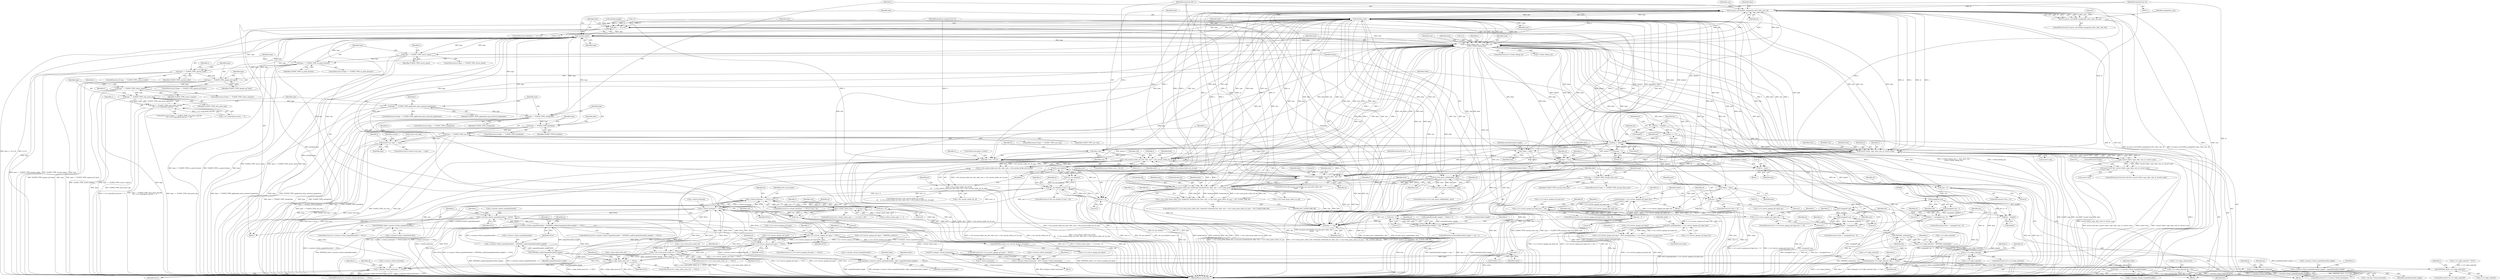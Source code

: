 digraph "1_openssl_fb0bc2b273bcc2d5401dd883fe869af4fc74bb21@pointer" {
"1000118" [label="(MethodParameterIn,int *al)"];
"1000781" [label="(Call,ssl_parse_serverhello_renegotiate_ext(s, data, size, al))"];
"1000217" [label="(Call,n2s(data,size))"];
"1000206" [label="(Call,data <= (d+n-4))"];
"1000214" [label="(Call,n2s(data,type))"];
"1000233" [label="(Call,s->tlsext_debug_cb(s, 1, type, data, size,\n\t\t\t\t\t\ts->tlsext_debug_arg))"];
"1000221" [label="(Call,data+size > (d+n))"];
"1000222" [label="(Call,data+size)"];
"1000243" [label="(Call,type == TLSEXT_TYPE_server_name)"];
"1000269" [label="(Call,type == TLSEXT_TYPE_ec_point_formats)"];
"1000362" [label="(Call,type == TLSEXT_TYPE_session_ticket)"];
"1000408" [label="(Call,type == TLSEXT_TYPE_opaque_prf_input)"];
"1000512" [label="(Call,type == TLSEXT_TYPE_status_request)"];
"1000542" [label="(Call,type == TLSEXT_TYPE_next_proto_neg)"];
"1000541" [label="(Call,type == TLSEXT_TYPE_next_proto_neg &&\n\t\t\t s->s3->tmp.finish_md_len == 0)"];
"1000645" [label="(Call,type == TLSEXT_TYPE_application_layer_protocol_negotiation)"];
"1000775" [label="(Call,type == TLSEXT_TYPE_renegotiate)"];
"1000793" [label="(Call,type == TLSEXT_TYPE_heartbeat)"];
"1000830" [label="(Call,type == TLSEXT_TYPE_use_srtp)"];
"1000877" [label="(Call,record->ext_type == type)"];
"1000889" [label="(Call,record->fn2(s, type, data, size, al, record->arg))"];
"1000372" [label="(Call,s->tls_session_ticket_ext_cb(s, data, size, s->tls_session_ticket_ext_cb_arg))"];
"1000371" [label="(Call,!s->tls_session_ticket_ext_cb(s, data, size, s->tls_session_ticket_ext_cb_arg))"];
"1000367" [label="(Call,s->tls_session_ticket_ext_cb &&\n\t\t\t    !s->tls_session_ticket_ext_cb(s, data, size, s->tls_session_ticket_ext_cb_arg))"];
"1000389" [label="(Call,tls_use_ticket(s))"];
"1000388" [label="(Call,!tls_use_ticket(s))"];
"1000387" [label="(Call,!tls_use_ticket(s) || (size > 0))"];
"1000248" [label="(Call,s->tlsext_hostname == NULL || size > 0)"];
"1000517" [label="(Call,(s->tlsext_status_type == -1) || (size > 0))"];
"1000586" [label="(Call,s->ctx->next_proto_select_cb(s, &selected, &selected_len, data, size, s->ctx->next_proto_select_cb_arg))"];
"1000585" [label="(Call,s->ctx->next_proto_select_cb(s, &selected, &selected_len, data, size, s->ctx->next_proto_select_cb_arg) != SSL_TLSEXT_ERR_OK)"];
"1000835" [label="(Call,ssl_parse_serverhello_use_srtp_ext(s, data, size,\n\t\t\t\t\t\t\t      al))"];
"1000926" [label="(Call,data += size)"];
"1000391" [label="(Call,size > 0)"];
"1000888" [label="(Call,!record->fn2(s, type, data, size, al, record->arg))"];
"1000884" [label="(Call,record->fn2 && !record->fn2(s, type, data, size, al, record->arg))"];
"1000930" [label="(Call,data != d+n)"];
"1000998" [label="(Call,*p = data)"];
"1000903" [label="(Call,type == TLSEXT_TYPE_encrypt_then_mac)"];
"1000254" [label="(Call,size > 0)"];
"1000274" [label="(Call,*sdata = data)"];
"1000281" [label="(Call,sdata++)"];
"1000342" [label="(Call,memcpy(s->session->tlsext_ecpointformatlist, sdata, ecpointformatlist_length))"];
"1000304" [label="(Call,s->session->tlsext_ecpointformatlist != NULL)"];
"1000311" [label="(Call,OPENSSL_free(s->session->tlsext_ecpointformatlist))"];
"1000318" [label="(Call,(s->session->tlsext_ecpointformatlist = OPENSSL_malloc(ecpointformatlist_length)) == NULL)"];
"1000249" [label="(Call,s->tlsext_hostname == NULL)"];
"1000452" [label="(Call,s->s3->server_opaque_prf_input != NULL)"];
"1000459" [label="(Call,OPENSSL_free(s->s3->server_opaque_prf_input))"];
"1000496" [label="(Call,s->s3->server_opaque_prf_input == NULL)"];
"1000558" [label="(Call,s->ctx->next_proto_select_cb == NULL)"];
"1000651" [label="(Call,s->alpn_client_proto_list == NULL)"];
"1000958" [label="(Call,s->session->tlsext_hostname == NULL)"];
"1000972" [label="(Call,BUF_strdup(s->tlsext_hostname))"];
"1000966" [label="(Call,s->session->tlsext_hostname = BUF_strdup(s->tlsext_hostname))"];
"1000977" [label="(Call,!s->session->tlsext_hostname)"];
"1000353" [label="(Call,sdata = s->session->tlsext_ecpointformatlist)"];
"1000286" [label="(Call,size - 1)"];
"1000284" [label="(Call,ecpointformatlist_length != size - 1)"];
"1000325" [label="(Call,OPENSSL_malloc(ecpointformatlist_length))"];
"1000319" [label="(Call,s->session->tlsext_ecpointformatlist = OPENSSL_malloc(ecpointformatlist_length))"];
"1000335" [label="(Call,s->session->tlsext_ecpointformatlist_length = ecpointformatlist_length)"];
"1000413" [label="(Call,*sdata = data)"];
"1000427" [label="(Call,n2s(sdata, s->s3->server_opaque_prf_input_len))"];
"1000435" [label="(Call,s->s3->server_opaque_prf_input_len != size - 2)"];
"1000466" [label="(Call,s->s3->server_opaque_prf_input_len == 0)"];
"1000488" [label="(Call,BUF_memdup(sdata, s->s3->server_opaque_prf_input_len))"];
"1000482" [label="(Call,s->s3->server_opaque_prf_input = BUF_memdup(sdata, s->s3->server_opaque_prf_input_len))"];
"1000417" [label="(Call,size < 2)"];
"1000441" [label="(Call,size - 2)"];
"1000524" [label="(Call,size > 0)"];
"1000574" [label="(Call,ssl_next_proto_validate(data, size))"];
"1000573" [label="(Call,!ssl_next_proto_validate(data, size))"];
"1000664" [label="(Call,size < 4)"];
"1000691" [label="(Call,(unsigned) size)"];
"1000690" [label="(Call,(unsigned) size - 2)"];
"1000688" [label="(Call,len != (unsigned) size - 2)"];
"1000711" [label="(Call,(unsigned) size)"];
"1000710" [label="(Call,(unsigned) size - 3)"];
"1000708" [label="(Call,len != (unsigned) size - 3)"];
"1000740" [label="(Call,OPENSSL_malloc(len))"];
"1000734" [label="(Call,s->s3->alpn_selected = OPENSSL_malloc(len))"];
"1000743" [label="(Call,!s->s3->alpn_selected)"];
"1000756" [label="(Call,memcpy(s->s3->alpn_selected, data + 3, len))"];
"1000728" [label="(Call,OPENSSL_free(s->s3->alpn_selected))"];
"1000766" [label="(Call,s->s3->alpn_selected_len = len)"];
"1000674" [label="(Call,len = data[0])"];
"1000679" [label="(Call,len <<= 8)"];
"1000682" [label="(Call,len |= data[1])"];
"1000702" [label="(Call,len = data[2])"];
"1000762" [label="(Call,data + 3)"];
"1000780" [label="(Call,!ssl_parse_serverhello_renegotiate_ext(s, data, size, al))"];
"1000458" [label="(Identifier,NULL)"];
"1000362" [label="(Call,type == TLSEXT_TYPE_session_ticket)"];
"1000689" [label="(Identifier,len)"];
"1000386" [label="(ControlStructure,if (!tls_use_ticket(s) || (size > 0)))"];
"1000434" [label="(ControlStructure,if (s->s3->server_opaque_prf_input_len != size - 2))"];
"1000403" [label="(Identifier,s)"];
"1000900" [label="(ControlStructure,break;)"];
"1000376" [label="(Call,s->tls_session_ticket_ext_cb_arg)"];
"1000213" [label="(Block,)"];
"1000725" [label="(Identifier,s)"];
"1000929" [label="(ControlStructure,if (data != d+n))"];
"1000451" [label="(ControlStructure,if (s->s3->server_opaque_prf_input != NULL))"];
"1000722" [label="(ControlStructure,if (s->s3->alpn_selected))"];
"1000278" [label="(Call,ecpointformatlist_length = *(sdata++))"];
"1000835" [label="(Call,ssl_parse_serverhello_use_srtp_ext(s, data, size,\n\t\t\t\t\t\t\t      al))"];
"1000885" [label="(Call,record->fn2)"];
"1000830" [label="(Call,type == TLSEXT_TYPE_use_srtp)"];
"1000688" [label="(Call,len != (unsigned) size - 2)"];
"1000236" [label="(Identifier,type)"];
"1000964" [label="(Identifier,NULL)"];
"1000913" [label="(Identifier,s)"];
"1000831" [label="(Identifier,type)"];
"1000408" [label="(Call,type == TLSEXT_TYPE_opaque_prf_input)"];
"1000255" [label="(Identifier,size)"];
"1000247" [label="(ControlStructure,if (s->tlsext_hostname == NULL || size > 0))"];
"1000902" [label="(ControlStructure,if (type == TLSEXT_TYPE_encrypt_then_mac))"];
"1000779" [label="(ControlStructure,if(!ssl_parse_serverhello_renegotiate_ext(s, data, size, al)))"];
"1000729" [label="(Call,s->s3->alpn_selected)"];
"1000244" [label="(Identifier,type)"];
"1000409" [label="(Identifier,type)"];
"1000709" [label="(Identifier,len)"];
"1000777" [label="(Identifier,TLSEXT_TYPE_renegotiate)"];
"1000274" [label="(Call,*sdata = data)"];
"1000664" [label="(Call,size < 4)"];
"1000407" [label="(ControlStructure,if (type == TLSEXT_TYPE_opaque_prf_input))"];
"1000572" [label="(ControlStructure,if (!ssl_next_proto_validate(data, size)))"];
"1000762" [label="(Call,data + 3)"];
"1000225" [label="(Call,d+n)"];
"1000895" [label="(Call,record->arg)"];
"1000428" [label="(Identifier,sdata)"];
"1000540" [label="(ControlStructure,if (type == TLSEXT_TYPE_next_proto_neg &&\n\t\t\t s->s3->tmp.finish_md_len == 0))"];
"1000881" [label="(Identifier,type)"];
"1000187" [label="(Call,n2s(data,length))"];
"1000899" [label="(Literal,0)"];
"1000679" [label="(Call,len <<= 8)"];
"1000229" [label="(ControlStructure,if (s->tlsext_debug_cb))"];
"1000473" [label="(Call,s->s3->server_opaque_prf_input = OPENSSL_malloc(1))"];
"1000496" [label="(Call,s->s3->server_opaque_prf_input == NULL)"];
"1000877" [label="(Call,record->ext_type == type)"];
"1000224" [label="(Identifier,size)"];
"1000763" [label="(Identifier,data)"];
"1000666" [label="(Literal,4)"];
"1000364" [label="(Identifier,TLSEXT_TYPE_session_ticket)"];
"1000427" [label="(Call,n2s(sdata, s->s3->server_opaque_prf_input_len))"];
"1000904" [label="(Identifier,type)"];
"1000392" [label="(Identifier,size)"];
"1000256" [label="(Literal,0)"];
"1000516" [label="(ControlStructure,if ((s->tlsext_status_type == -1) || (size > 0)))"];
"1000320" [label="(Call,s->session->tlsext_ecpointformatlist)"];
"1000254" [label="(Call,size > 0)"];
"1000894" [label="(Identifier,al)"];
"1000938" [label="(Identifier,al)"];
"1000575" [label="(Identifier,data)"];
"1000743" [label="(Call,!s->s3->alpn_selected)"];
"1000767" [label="(Call,s->s3->alpn_selected_len)"];
"1000544" [label="(Identifier,TLSEXT_TYPE_next_proto_neg)"];
"1000746" [label="(Identifier,s)"];
"1000312" [label="(Call,s->session->tlsext_ecpointformatlist)"];
"1000248" [label="(Call,s->tlsext_hostname == NULL || size > 0)"];
"1000260" [label="(Identifier,al)"];
"1000647" [label="(Identifier,TLSEXT_TYPE_application_layer_protocol_negotiation)"];
"1000418" [label="(Identifier,size)"];
"1000559" [label="(Call,s->ctx->next_proto_select_cb)"];
"1000543" [label="(Identifier,type)"];
"1000541" [label="(Call,type == TLSEXT_TYPE_next_proto_neg &&\n\t\t\t s->s3->tmp.finish_md_len == 0)"];
"1000675" [label="(Identifier,len)"];
"1000269" [label="(Call,type == TLSEXT_TYPE_ec_point_formats)"];
"1000980" [label="(Identifier,s)"];
"1000930" [label="(Call,data != d+n)"];
"1000443" [label="(Literal,2)"];
"1000545" [label="(Call,s->s3->tmp.finish_md_len == 0)"];
"1000275" [label="(Identifier,sdata)"];
"1000363" [label="(Identifier,type)"];
"1000837" [label="(Identifier,data)"];
"1000459" [label="(Call,OPENSSL_free(s->s3->server_opaque_prf_input))"];
"1000957" [label="(ControlStructure,if (s->session->tlsext_hostname == NULL))"];
"1000693" [label="(Identifier,size)"];
"1000557" [label="(ControlStructure,if (s->ctx->next_proto_select_cb == NULL))"];
"1000735" [label="(Call,s->s3->alpn_selected)"];
"1000680" [label="(Identifier,len)"];
"1000765" [label="(Identifier,len)"];
"1000836" [label="(Identifier,s)"];
"1000889" [label="(Call,record->fn2(s, type, data, size, al, record->arg))"];
"1000702" [label="(Call,len = data[2])"];
"1000772" [label="(Identifier,len)"];
"1000338" [label="(Identifier,s)"];
"1000238" [label="(Identifier,size)"];
"1000884" [label="(Call,record->fn2 && !record->fn2(s, type, data, size, al, record->arg))"];
"1000740" [label="(Call,OPENSSL_malloc(len))"];
"1000795" [label="(Identifier,TLSEXT_TYPE_heartbeat)"];
"1000391" [label="(Call,size > 0)"];
"1000832" [label="(Identifier,TLSEXT_TYPE_use_srtp)"];
"1000650" [label="(ControlStructure,if (s->alpn_client_proto_list == NULL))"];
"1000674" [label="(Call,len = data[0])"];
"1000737" [label="(Identifier,s)"];
"1000757" [label="(Call,s->s3->alpn_selected)"];
"1000268" [label="(ControlStructure,if (type == TLSEXT_TYPE_ec_point_formats))"];
"1000593" [label="(Identifier,size)"];
"1000524" [label="(Call,size > 0)"];
"1000495" [label="(ControlStructure,if (s->s3->server_opaque_prf_input == NULL))"];
"1000436" [label="(Call,s->s3->server_opaque_prf_input_len)"];
"1000336" [label="(Call,s->session->tlsext_ecpointformatlist_length)"];
"1000371" [label="(Call,!s->tls_session_ticket_ext_cb(s, data, size, s->tls_session_ticket_ext_cb_arg))"];
"1000542" [label="(Call,type == TLSEXT_TYPE_next_proto_neg)"];
"1000311" [label="(Call,OPENSSL_free(s->session->tlsext_ecpointformatlist))"];
"1000512" [label="(Call,type == TLSEXT_TYPE_status_request)"];
"1000331" [label="(Identifier,al)"];
"1000792" [label="(ControlStructure,if (type == TLSEXT_TYPE_heartbeat))"];
"1000237" [label="(Identifier,data)"];
"1000367" [label="(Call,s->tls_session_ticket_ext_cb &&\n\t\t\t    !s->tls_session_ticket_ext_cb(s, data, size, s->tls_session_ticket_ext_cb_arg))"];
"1000393" [label="(Literal,0)"];
"1000279" [label="(Identifier,ecpointformatlist_length)"];
"1000389" [label="(Call,tls_use_ticket(s))"];
"1000465" [label="(ControlStructure,if (s->s3->server_opaque_prf_input_len == 0))"];
"1000969" [label="(Identifier,s)"];
"1000423" [label="(Identifier,al)"];
"1000759" [label="(Identifier,s)"];
"1000513" [label="(Identifier,type)"];
"1000714" [label="(Literal,3)"];
"1000683" [label="(Identifier,len)"];
"1000774" [label="(ControlStructure,if (type == TLSEXT_TYPE_renegotiate))"];
"1000594" [label="(Call,s->ctx->next_proto_select_cb_arg)"];
"1000453" [label="(Call,s->s3->server_opaque_prf_input)"];
"1000655" [label="(Identifier,NULL)"];
"1000764" [label="(Literal,3)"];
"1000397" [label="(Identifier,al)"];
"1000965" [label="(Block,)"];
"1000744" [label="(Call,s->s3->alpn_selected)"];
"1000285" [label="(Identifier,ecpointformatlist_length)"];
"1000682" [label="(Call,len |= data[1])"];
"1000878" [label="(Call,record->ext_type)"];
"1000520" [label="(Identifier,s)"];
"1000253" [label="(Identifier,NULL)"];
"1000972" [label="(Call,BUF_strdup(s->tlsext_hostname))"];
"1000568" [label="(Identifier,al)"];
"1000355" [label="(Call,s->session->tlsext_ecpointformatlist)"];
"1000304" [label="(Call,s->session->tlsext_ecpointformatlist != NULL)"];
"1000335" [label="(Call,s->session->tlsext_ecpointformatlist_length = ecpointformatlist_length)"];
"1000525" [label="(Identifier,size)"];
"1000698" [label="(Identifier,al)"];
"1000366" [label="(ControlStructure,if (s->tls_session_ticket_ext_cb &&\n\t\t\t    !s->tls_session_ticket_ext_cb(s, data, size, s->tls_session_ticket_ext_cb_arg)))"];
"1000114" [label="(MethodParameterIn,SSL *s)"];
"1000242" [label="(ControlStructure,if (type == TLSEXT_TYPE_server_name))"];
"1000318" [label="(Call,(s->session->tlsext_ecpointformatlist = OPENSSL_malloc(ecpointformatlist_length)) == NULL)"];
"1000272" [label="(Block,)"];
"1000390" [label="(Identifier,s)"];
"1000587" [label="(Identifier,s)"];
"1000287" [label="(Identifier,size)"];
"1000932" [label="(Call,d+n)"];
"1000219" [label="(Identifier,size)"];
"1000325" [label="(Call,OPENSSL_malloc(ecpointformatlist_length))"];
"1000665" [label="(Identifier,size)"];
"1000864" [label="(Identifier,i)"];
"1000281" [label="(Call,sdata++)"];
"1000888" [label="(Call,!record->fn2(s, type, data, size, al, record->arg))"];
"1000361" [label="(ControlStructure,if (type == TLSEXT_TYPE_session_ticket))"];
"1000233" [label="(Call,s->tlsext_debug_cb(s, 1, type, data, size,\n\t\t\t\t\t\ts->tlsext_debug_arg))"];
"1000905" [label="(Identifier,TLSEXT_TYPE_encrypt_then_mac)"];
"1000728" [label="(Call,OPENSSL_free(s->s3->alpn_selected))"];
"1000372" [label="(Call,s->tls_session_ticket_ext_cb(s, data, size, s->tls_session_ticket_ext_cb_arg))"];
"1000946" [label="(Identifier,s)"];
"1000245" [label="(Identifier,TLSEXT_TYPE_server_name)"];
"1000734" [label="(Call,s->s3->alpn_selected = OPENSSL_malloc(len))"];
"1000283" [label="(ControlStructure,if (ecpointformatlist_length != size - 1))"];
"1000217" [label="(Call,n2s(data,size))"];
"1000973" [label="(Call,s->tlsext_hostname)"];
"1000684" [label="(Call,data[1])"];
"1000966" [label="(Call,s->session->tlsext_hostname = BUF_strdup(s->tlsext_hostname))"];
"1000502" [label="(Identifier,NULL)"];
"1000518" [label="(Call,s->tlsext_status_type == -1)"];
"1000482" [label="(Call,s->s3->server_opaque_prf_input = BUF_memdup(sdata, s->s3->server_opaque_prf_input_len))"];
"1000710" [label="(Call,(unsigned) size - 3)"];
"1000354" [label="(Identifier,sdata)"];
"1000999" [label="(Call,*p)"];
"1000787" [label="(Literal,0)"];
"1000711" [label="(Call,(unsigned) size)"];
"1000926" [label="(Call,data += size)"];
"1000742" [label="(ControlStructure,if (!s->s3->alpn_selected))"];
"1000506" [label="(Identifier,al)"];
"1000222" [label="(Call,data+size)"];
"1001000" [label="(Identifier,p)"];
"1000576" [label="(Identifier,size)"];
"1000994" [label="(Identifier,al)"];
"1000789" [label="(Identifier,renegotiate_seen)"];
"1000419" [label="(Literal,2)"];
"1000694" [label="(Literal,2)"];
"1000564" [label="(Identifier,NULL)"];
"1000369" [label="(Identifier,s)"];
"1000265" [label="(Identifier,tlsext_servername)"];
"1000368" [label="(Call,s->tls_session_ticket_ext_cb)"];
"1000375" [label="(Identifier,size)"];
"1000415" [label="(Identifier,data)"];
"1000489" [label="(Identifier,sdata)"];
"1000286" [label="(Call,size - 1)"];
"1000216" [label="(Identifier,type)"];
"1000310" [label="(Identifier,NULL)"];
"1000235" [label="(Literal,1)"];
"1000752" [label="(Identifier,al)"];
"1000690" [label="(Call,(unsigned) size - 2)"];
"1000794" [label="(Identifier,type)"];
"1000775" [label="(Call,type == TLSEXT_TYPE_renegotiate)"];
"1000305" [label="(Call,s->session->tlsext_ecpointformatlist)"];
"1000681" [label="(Literal,8)"];
"1000663" [label="(ControlStructure,if (size < 4))"];
"1000890" [label="(Identifier,s)"];
"1000766" [label="(Call,s->s3->alpn_selected_len = len)"];
"1000322" [label="(Identifier,s)"];
"1000411" [label="(Block,)"];
"1000780" [label="(Call,!ssl_parse_serverhello_renegotiate_ext(s, data, size, al))"];
"1000414" [label="(Identifier,sdata)"];
"1000270" [label="(Identifier,type)"];
"1000590" [label="(Call,&selected_len)"];
"1000208" [label="(Call,d+n-4)"];
"1000782" [label="(Identifier,s)"];
"1000239" [label="(Call,s->tlsext_debug_arg)"];
"1000206" [label="(Call,data <= (d+n-4))"];
"1000648" [label="(Block,)"];
"1000876" [label="(ControlStructure,if (record->ext_type == type))"];
"1000713" [label="(Identifier,size)"];
"1000288" [label="(Literal,1)"];
"1000116" [label="(MethodParameterIn,unsigned char *d)"];
"1000314" [label="(Identifier,s)"];
"1000536" [label="(Identifier,s)"];
"1000343" [label="(Call,s->session->tlsext_ecpointformatlist)"];
"1000282" [label="(Identifier,sdata)"];
"1000769" [label="(Identifier,s)"];
"1000345" [label="(Identifier,s)"];
"1000653" [label="(Identifier,s)"];
"1000349" [label="(Identifier,ecpointformatlist_length)"];
"1000413" [label="(Call,*sdata = data)"];
"1000670" [label="(Identifier,al)"];
"1000299" [label="(Identifier,s)"];
"1001032" [label="(MethodReturn,static int)"];
"1000603" [label="(Identifier,al)"];
"1000580" [label="(Identifier,al)"];
"1000327" [label="(Identifier,NULL)"];
"1000215" [label="(Identifier,data)"];
"1000892" [label="(Identifier,data)"];
"1000704" [label="(Call,data[2])"];
"1000592" [label="(Identifier,data)"];
"1000511" [label="(ControlStructure,if (type == TLSEXT_TYPE_status_request))"];
"1000783" [label="(Identifier,data)"];
"1000205" [label="(ControlStructure,while(data <= (d+n-4)))"];
"1000886" [label="(Identifier,record)"];
"1000646" [label="(Identifier,type)"];
"1000893" [label="(Identifier,size)"];
"1000927" [label="(Identifier,data)"];
"1000249" [label="(Call,s->tlsext_hostname == NULL)"];
"1000517" [label="(Call,(s->tlsext_status_type == -1) || (size > 0))"];
"1000931" [label="(Identifier,data)"];
"1000986" [label="(Identifier,al)"];
"1000707" [label="(ControlStructure,if (len != (unsigned) size - 3))"];
"1000599" [label="(Identifier,SSL_TLSEXT_ERR_OK)"];
"1000490" [label="(Call,s->s3->server_opaque_prf_input_len)"];
"1000156" [label="(Call,s->s3->alpn_selected = NULL)"];
"1000644" [label="(ControlStructure,if (type == TLSEXT_TYPE_application_layer_protocol_negotiation))"];
"1000280" [label="(Call,*(sdata++))"];
"1000958" [label="(Call,s->session->tlsext_hostname == NULL)"];
"1000417" [label="(Call,size < 2)"];
"1000207" [label="(Identifier,data)"];
"1000829" [label="(ControlStructure,if (type == TLSEXT_TYPE_use_srtp))"];
"1000776" [label="(Identifier,type)"];
"1000584" [label="(ControlStructure,if (s->ctx->next_proto_select_cb(s, &selected, &selected_len, data, size, s->ctx->next_proto_select_cb_arg) != SSL_TLSEXT_ERR_OK))"];
"1000741" [label="(Identifier,len)"];
"1000462" [label="(Identifier,s)"];
"1000472" [label="(Literal,0)"];
"1000119" [label="(Block,)"];
"1000442" [label="(Identifier,size)"];
"1000231" [label="(Identifier,s)"];
"1000228" [label="(ControlStructure,goto ri_check;)"];
"1000447" [label="(Identifier,al)"];
"1000319" [label="(Call,s->session->tlsext_ecpointformatlist = OPENSSL_malloc(ecpointformatlist_length))"];
"1000676" [label="(Call,data[0])"];
"1000410" [label="(Identifier,TLSEXT_TYPE_opaque_prf_input)"];
"1000976" [label="(ControlStructure,if (!s->session->tlsext_hostname))"];
"1000903" [label="(Call,type == TLSEXT_TYPE_encrypt_then_mac)"];
"1000497" [label="(Call,s->s3->server_opaque_prf_input)"];
"1000645" [label="(Call,type == TLSEXT_TYPE_application_layer_protocol_negotiation)"];
"1000348" [label="(Identifier,sdata)"];
"1000891" [label="(Identifier,type)"];
"1000526" [label="(Literal,0)"];
"1000416" [label="(ControlStructure,if (size < 2))"];
"1000441" [label="(Call,size - 2)"];
"1000574" [label="(Call,ssl_next_proto_validate(data, size))"];
"1000488" [label="(Call,BUF_memdup(sdata, s->s3->server_opaque_prf_input_len))"];
"1000388" [label="(Call,!tls_use_ticket(s))"];
"1000467" [label="(Call,s->s3->server_opaque_prf_input_len)"];
"1000499" [label="(Identifier,s)"];
"1000234" [label="(Identifier,s)"];
"1000781" [label="(Call,ssl_parse_serverhello_renegotiate_ext(s, data, size, al))"];
"1000243" [label="(Call,type == TLSEXT_TYPE_server_name)"];
"1000558" [label="(Call,s->ctx->next_proto_select_cb == NULL)"];
"1000998" [label="(Call,*p = data)"];
"1000226" [label="(Identifier,d)"];
"1000317" [label="(ControlStructure,if ((s->session->tlsext_ecpointformatlist = OPENSSL_malloc(ecpointformatlist_length)) == NULL))"];
"1000118" [label="(MethodParameterIn,int *al)"];
"1000469" [label="(Identifier,s)"];
"1000718" [label="(Identifier,al)"];
"1000585" [label="(Call,s->ctx->next_proto_select_cb(s, &selected, &selected_len, data, size, s->ctx->next_proto_select_cb_arg) != SSL_TLSEXT_ERR_OK)"];
"1000481" [label="(ControlStructure,else)"];
"1000609" [label="(Identifier,s)"];
"1000573" [label="(Call,!ssl_next_proto_validate(data, size))"];
"1000220" [label="(ControlStructure,if (data+size > (d+n)))"];
"1000834" [label="(ControlStructure,if(ssl_parse_serverhello_use_srtp_ext(s, data, size,\n\t\t\t\t\t\t\t      al)))"];
"1000784" [label="(Identifier,size)"];
"1000250" [label="(Call,s->tlsext_hostname)"];
"1000218" [label="(Identifier,data)"];
"1000353" [label="(Call,sdata = s->session->tlsext_ecpointformatlist)"];
"1000586" [label="(Call,s->ctx->next_proto_select_cb(s, &selected, &selected_len, data, size, s->ctx->next_proto_select_cb_arg))"];
"1000659" [label="(Identifier,al)"];
"1000799" [label="(Identifier,data)"];
"1000977" [label="(Call,!s->session->tlsext_hostname)"];
"1000691" [label="(Call,(unsigned) size)"];
"1000841" [label="(Literal,0)"];
"1000373" [label="(Identifier,s)"];
"1000429" [label="(Call,s->s3->server_opaque_prf_input_len)"];
"1000382" [label="(Identifier,al)"];
"1000435" [label="(Call,s->s3->server_opaque_prf_input_len != size - 2)"];
"1000284" [label="(Call,ecpointformatlist_length != size - 1)"];
"1001002" [label="(JumpTarget,ri_check:)"];
"1001001" [label="(Identifier,data)"];
"1000514" [label="(Identifier,TLSEXT_TYPE_status_request)"];
"1000967" [label="(Call,s->session->tlsext_hostname)"];
"1000251" [label="(Identifier,s)"];
"1000978" [label="(Call,s->session->tlsext_hostname)"];
"1000530" [label="(Identifier,al)"];
"1000756" [label="(Call,memcpy(s->s3->alpn_selected, data + 3, len))"];
"1000223" [label="(Identifier,data)"];
"1000117" [label="(MethodParameterIn,int n)"];
"1000214" [label="(Call,n2s(data,type))"];
"1000276" [label="(Identifier,data)"];
"1000374" [label="(Identifier,data)"];
"1000303" [label="(ControlStructure,if (s->session->tlsext_ecpointformatlist != NULL))"];
"1000928" [label="(Identifier,size)"];
"1000351" [label="(Identifier,stderr)"];
"1000708" [label="(Call,len != (unsigned) size - 3)"];
"1000271" [label="(Identifier,TLSEXT_TYPE_ec_point_formats)"];
"1000846" [label="(Identifier,s)"];
"1000839" [label="(Identifier,al)"];
"1000485" [label="(Identifier,s)"];
"1000785" [label="(Identifier,al)"];
"1000460" [label="(Call,s->s3->server_opaque_prf_input)"];
"1000221" [label="(Call,data+size > (d+n))"];
"1000455" [label="(Identifier,s)"];
"1000438" [label="(Identifier,s)"];
"1000483" [label="(Call,s->s3->server_opaque_prf_input)"];
"1000476" [label="(Identifier,s)"];
"1000326" [label="(Identifier,ecpointformatlist_length)"];
"1000883" [label="(ControlStructure,if (record->fn2 && !record->fn2(s, type, data, size, al, record->arg)))"];
"1000838" [label="(Identifier,size)"];
"1000652" [label="(Call,s->alpn_client_proto_list)"];
"1000959" [label="(Call,s->session->tlsext_hostname)"];
"1000687" [label="(ControlStructure,if (len != (unsigned) size - 2))"];
"1000387" [label="(Call,!tls_use_ticket(s) || (size > 0))"];
"1000561" [label="(Identifier,s)"];
"1000588" [label="(Call,&selected)"];
"1000793" [label="(Call,type == TLSEXT_TYPE_heartbeat)"];
"1000452" [label="(Call,s->s3->server_opaque_prf_input != NULL)"];
"1000210" [label="(Call,n-4)"];
"1000341" [label="(Identifier,ecpointformatlist_length)"];
"1000703" [label="(Identifier,len)"];
"1000549" [label="(Identifier,s)"];
"1000342" [label="(Call,memcpy(s->session->tlsext_ecpointformatlist, sdata, ecpointformatlist_length))"];
"1000292" [label="(Identifier,al)"];
"1000651" [label="(Call,s->alpn_client_proto_list == NULL)"];
"1000466" [label="(Call,s->s3->server_opaque_prf_input_len == 0)"];
"1000118" -> "1000113"  [label="AST: "];
"1000118" -> "1001032"  [label="DDG: al"];
"1000118" -> "1000781"  [label="DDG: al"];
"1000118" -> "1000835"  [label="DDG: al"];
"1000118" -> "1000889"  [label="DDG: al"];
"1000781" -> "1000780"  [label="AST: "];
"1000781" -> "1000785"  [label="CFG: "];
"1000782" -> "1000781"  [label="AST: "];
"1000783" -> "1000781"  [label="AST: "];
"1000784" -> "1000781"  [label="AST: "];
"1000785" -> "1000781"  [label="AST: "];
"1000780" -> "1000781"  [label="CFG: "];
"1000781" -> "1001032"  [label="DDG: al"];
"1000781" -> "1001032"  [label="DDG: data"];
"1000781" -> "1001032"  [label="DDG: s"];
"1000781" -> "1001032"  [label="DDG: size"];
"1000781" -> "1000217"  [label="DDG: size"];
"1000781" -> "1000233"  [label="DDG: s"];
"1000781" -> "1000372"  [label="DDG: s"];
"1000781" -> "1000389"  [label="DDG: s"];
"1000781" -> "1000586"  [label="DDG: s"];
"1000781" -> "1000780"  [label="DDG: s"];
"1000781" -> "1000780"  [label="DDG: data"];
"1000781" -> "1000780"  [label="DDG: size"];
"1000781" -> "1000780"  [label="DDG: al"];
"1000586" -> "1000781"  [label="DDG: s"];
"1000835" -> "1000781"  [label="DDG: s"];
"1000835" -> "1000781"  [label="DDG: al"];
"1000389" -> "1000781"  [label="DDG: s"];
"1000233" -> "1000781"  [label="DDG: s"];
"1000233" -> "1000781"  [label="DDG: data"];
"1000233" -> "1000781"  [label="DDG: size"];
"1000889" -> "1000781"  [label="DDG: s"];
"1000889" -> "1000781"  [label="DDG: al"];
"1000114" -> "1000781"  [label="DDG: s"];
"1000682" -> "1000781"  [label="DDG: data[1]"];
"1000217" -> "1000781"  [label="DDG: data"];
"1000217" -> "1000781"  [label="DDG: size"];
"1000781" -> "1000835"  [label="DDG: s"];
"1000781" -> "1000835"  [label="DDG: al"];
"1000781" -> "1000889"  [label="DDG: s"];
"1000781" -> "1000889"  [label="DDG: al"];
"1000781" -> "1000926"  [label="DDG: size"];
"1000781" -> "1000926"  [label="DDG: data"];
"1000217" -> "1000213"  [label="AST: "];
"1000217" -> "1000219"  [label="CFG: "];
"1000218" -> "1000217"  [label="AST: "];
"1000219" -> "1000217"  [label="AST: "];
"1000223" -> "1000217"  [label="CFG: "];
"1000217" -> "1001032"  [label="DDG: n2s(data,size)"];
"1000217" -> "1000206"  [label="DDG: data"];
"1000217" -> "1000214"  [label="DDG: data"];
"1000214" -> "1000217"  [label="DDG: data"];
"1000682" -> "1000217"  [label="DDG: data[1]"];
"1000233" -> "1000217"  [label="DDG: data"];
"1000233" -> "1000217"  [label="DDG: size"];
"1000835" -> "1000217"  [label="DDG: size"];
"1000372" -> "1000217"  [label="DDG: size"];
"1000889" -> "1000217"  [label="DDG: size"];
"1000286" -> "1000217"  [label="DDG: size"];
"1000711" -> "1000217"  [label="DDG: size"];
"1000586" -> "1000217"  [label="DDG: size"];
"1000441" -> "1000217"  [label="DDG: size"];
"1000524" -> "1000217"  [label="DDG: size"];
"1000254" -> "1000217"  [label="DDG: size"];
"1000391" -> "1000217"  [label="DDG: size"];
"1000217" -> "1000221"  [label="DDG: data"];
"1000217" -> "1000221"  [label="DDG: size"];
"1000217" -> "1000222"  [label="DDG: data"];
"1000217" -> "1000222"  [label="DDG: size"];
"1000217" -> "1000233"  [label="DDG: data"];
"1000217" -> "1000233"  [label="DDG: size"];
"1000217" -> "1000254"  [label="DDG: size"];
"1000217" -> "1000274"  [label="DDG: data"];
"1000217" -> "1000286"  [label="DDG: size"];
"1000217" -> "1000372"  [label="DDG: data"];
"1000217" -> "1000372"  [label="DDG: size"];
"1000217" -> "1000391"  [label="DDG: size"];
"1000217" -> "1000413"  [label="DDG: data"];
"1000217" -> "1000417"  [label="DDG: size"];
"1000217" -> "1000524"  [label="DDG: size"];
"1000217" -> "1000574"  [label="DDG: data"];
"1000217" -> "1000574"  [label="DDG: size"];
"1000217" -> "1000586"  [label="DDG: data"];
"1000217" -> "1000664"  [label="DDG: size"];
"1000217" -> "1000682"  [label="DDG: data"];
"1000217" -> "1000702"  [label="DDG: data"];
"1000217" -> "1000756"  [label="DDG: data"];
"1000217" -> "1000762"  [label="DDG: data"];
"1000217" -> "1000835"  [label="DDG: data"];
"1000217" -> "1000835"  [label="DDG: size"];
"1000217" -> "1000889"  [label="DDG: data"];
"1000217" -> "1000889"  [label="DDG: size"];
"1000217" -> "1000926"  [label="DDG: size"];
"1000217" -> "1000926"  [label="DDG: data"];
"1000217" -> "1000930"  [label="DDG: data"];
"1000217" -> "1000998"  [label="DDG: data"];
"1000206" -> "1000205"  [label="AST: "];
"1000206" -> "1000208"  [label="CFG: "];
"1000207" -> "1000206"  [label="AST: "];
"1000208" -> "1000206"  [label="AST: "];
"1000215" -> "1000206"  [label="CFG: "];
"1000931" -> "1000206"  [label="CFG: "];
"1000206" -> "1001032"  [label="DDG: data <= (d+n-4)"];
"1000206" -> "1001032"  [label="DDG: d+n-4"];
"1000926" -> "1000206"  [label="DDG: data"];
"1000682" -> "1000206"  [label="DDG: data[1]"];
"1000187" -> "1000206"  [label="DDG: data"];
"1000233" -> "1000206"  [label="DDG: data"];
"1000116" -> "1000206"  [label="DDG: d"];
"1000210" -> "1000206"  [label="DDG: n"];
"1000210" -> "1000206"  [label="DDG: 4"];
"1000206" -> "1000214"  [label="DDG: data"];
"1000206" -> "1000930"  [label="DDG: data"];
"1000214" -> "1000213"  [label="AST: "];
"1000214" -> "1000216"  [label="CFG: "];
"1000215" -> "1000214"  [label="AST: "];
"1000216" -> "1000214"  [label="AST: "];
"1000218" -> "1000214"  [label="CFG: "];
"1000214" -> "1001032"  [label="DDG: type"];
"1000214" -> "1001032"  [label="DDG: n2s(data,type)"];
"1000682" -> "1000214"  [label="DDG: data[1]"];
"1000233" -> "1000214"  [label="DDG: data"];
"1000889" -> "1000214"  [label="DDG: type"];
"1000645" -> "1000214"  [label="DDG: type"];
"1000512" -> "1000214"  [label="DDG: type"];
"1000408" -> "1000214"  [label="DDG: type"];
"1000775" -> "1000214"  [label="DDG: type"];
"1000793" -> "1000214"  [label="DDG: type"];
"1000542" -> "1000214"  [label="DDG: type"];
"1000903" -> "1000214"  [label="DDG: type"];
"1000877" -> "1000214"  [label="DDG: type"];
"1000243" -> "1000214"  [label="DDG: type"];
"1000269" -> "1000214"  [label="DDG: type"];
"1000362" -> "1000214"  [label="DDG: type"];
"1000830" -> "1000214"  [label="DDG: type"];
"1000214" -> "1000233"  [label="DDG: type"];
"1000214" -> "1000243"  [label="DDG: type"];
"1000233" -> "1000229"  [label="AST: "];
"1000233" -> "1000239"  [label="CFG: "];
"1000234" -> "1000233"  [label="AST: "];
"1000235" -> "1000233"  [label="AST: "];
"1000236" -> "1000233"  [label="AST: "];
"1000237" -> "1000233"  [label="AST: "];
"1000238" -> "1000233"  [label="AST: "];
"1000239" -> "1000233"  [label="AST: "];
"1000244" -> "1000233"  [label="CFG: "];
"1000233" -> "1001032"  [label="DDG: data"];
"1000233" -> "1001032"  [label="DDG: s->tlsext_debug_cb(s, 1, type, data, size,\n\t\t\t\t\t\ts->tlsext_debug_arg)"];
"1000233" -> "1001032"  [label="DDG: s->tlsext_debug_arg"];
"1000233" -> "1001032"  [label="DDG: size"];
"1000233" -> "1001032"  [label="DDG: s"];
"1000233" -> "1000221"  [label="DDG: data"];
"1000233" -> "1000222"  [label="DDG: data"];
"1000586" -> "1000233"  [label="DDG: s"];
"1000835" -> "1000233"  [label="DDG: s"];
"1000389" -> "1000233"  [label="DDG: s"];
"1000889" -> "1000233"  [label="DDG: s"];
"1000114" -> "1000233"  [label="DDG: s"];
"1000682" -> "1000233"  [label="DDG: data[1]"];
"1000233" -> "1000243"  [label="DDG: type"];
"1000233" -> "1000254"  [label="DDG: size"];
"1000233" -> "1000274"  [label="DDG: data"];
"1000233" -> "1000286"  [label="DDG: size"];
"1000233" -> "1000372"  [label="DDG: s"];
"1000233" -> "1000372"  [label="DDG: data"];
"1000233" -> "1000372"  [label="DDG: size"];
"1000233" -> "1000389"  [label="DDG: s"];
"1000233" -> "1000391"  [label="DDG: size"];
"1000233" -> "1000413"  [label="DDG: data"];
"1000233" -> "1000417"  [label="DDG: size"];
"1000233" -> "1000524"  [label="DDG: size"];
"1000233" -> "1000574"  [label="DDG: data"];
"1000233" -> "1000574"  [label="DDG: size"];
"1000233" -> "1000586"  [label="DDG: s"];
"1000233" -> "1000586"  [label="DDG: data"];
"1000233" -> "1000664"  [label="DDG: size"];
"1000233" -> "1000674"  [label="DDG: data"];
"1000233" -> "1000682"  [label="DDG: data"];
"1000233" -> "1000702"  [label="DDG: data"];
"1000233" -> "1000756"  [label="DDG: data"];
"1000233" -> "1000762"  [label="DDG: data"];
"1000233" -> "1000835"  [label="DDG: s"];
"1000233" -> "1000835"  [label="DDG: data"];
"1000233" -> "1000835"  [label="DDG: size"];
"1000233" -> "1000889"  [label="DDG: s"];
"1000233" -> "1000889"  [label="DDG: data"];
"1000233" -> "1000889"  [label="DDG: size"];
"1000233" -> "1000926"  [label="DDG: size"];
"1000233" -> "1000926"  [label="DDG: data"];
"1000233" -> "1000930"  [label="DDG: data"];
"1000233" -> "1000998"  [label="DDG: data"];
"1000221" -> "1000220"  [label="AST: "];
"1000221" -> "1000225"  [label="CFG: "];
"1000222" -> "1000221"  [label="AST: "];
"1000225" -> "1000221"  [label="AST: "];
"1000228" -> "1000221"  [label="CFG: "];
"1000231" -> "1000221"  [label="CFG: "];
"1000221" -> "1001032"  [label="DDG: d+n"];
"1000221" -> "1001032"  [label="DDG: data+size > (d+n)"];
"1000221" -> "1001032"  [label="DDG: data+size"];
"1000682" -> "1000221"  [label="DDG: data[1]"];
"1000116" -> "1000221"  [label="DDG: d"];
"1000210" -> "1000221"  [label="DDG: n"];
"1000117" -> "1000221"  [label="DDG: n"];
"1000222" -> "1000224"  [label="CFG: "];
"1000223" -> "1000222"  [label="AST: "];
"1000224" -> "1000222"  [label="AST: "];
"1000226" -> "1000222"  [label="CFG: "];
"1000222" -> "1001032"  [label="DDG: data"];
"1000222" -> "1001032"  [label="DDG: size"];
"1000682" -> "1000222"  [label="DDG: data[1]"];
"1000243" -> "1000242"  [label="AST: "];
"1000243" -> "1000245"  [label="CFG: "];
"1000244" -> "1000243"  [label="AST: "];
"1000245" -> "1000243"  [label="AST: "];
"1000251" -> "1000243"  [label="CFG: "];
"1000270" -> "1000243"  [label="CFG: "];
"1000243" -> "1001032"  [label="DDG: type"];
"1000243" -> "1001032"  [label="DDG: TLSEXT_TYPE_server_name"];
"1000243" -> "1001032"  [label="DDG: type == TLSEXT_TYPE_server_name"];
"1000243" -> "1000269"  [label="DDG: type"];
"1000269" -> "1000268"  [label="AST: "];
"1000269" -> "1000271"  [label="CFG: "];
"1000270" -> "1000269"  [label="AST: "];
"1000271" -> "1000269"  [label="AST: "];
"1000275" -> "1000269"  [label="CFG: "];
"1000363" -> "1000269"  [label="CFG: "];
"1000269" -> "1001032"  [label="DDG: type == TLSEXT_TYPE_ec_point_formats"];
"1000269" -> "1001032"  [label="DDG: type"];
"1000269" -> "1001032"  [label="DDG: TLSEXT_TYPE_ec_point_formats"];
"1000269" -> "1000362"  [label="DDG: type"];
"1000362" -> "1000361"  [label="AST: "];
"1000362" -> "1000364"  [label="CFG: "];
"1000363" -> "1000362"  [label="AST: "];
"1000364" -> "1000362"  [label="AST: "];
"1000369" -> "1000362"  [label="CFG: "];
"1000409" -> "1000362"  [label="CFG: "];
"1000362" -> "1001032"  [label="DDG: TLSEXT_TYPE_session_ticket"];
"1000362" -> "1001032"  [label="DDG: type == TLSEXT_TYPE_session_ticket"];
"1000362" -> "1001032"  [label="DDG: type"];
"1000362" -> "1000408"  [label="DDG: type"];
"1000408" -> "1000407"  [label="AST: "];
"1000408" -> "1000410"  [label="CFG: "];
"1000409" -> "1000408"  [label="AST: "];
"1000410" -> "1000408"  [label="AST: "];
"1000414" -> "1000408"  [label="CFG: "];
"1000513" -> "1000408"  [label="CFG: "];
"1000408" -> "1001032"  [label="DDG: type"];
"1000408" -> "1001032"  [label="DDG: type == TLSEXT_TYPE_opaque_prf_input"];
"1000408" -> "1001032"  [label="DDG: TLSEXT_TYPE_opaque_prf_input"];
"1000408" -> "1000512"  [label="DDG: type"];
"1000512" -> "1000511"  [label="AST: "];
"1000512" -> "1000514"  [label="CFG: "];
"1000513" -> "1000512"  [label="AST: "];
"1000514" -> "1000512"  [label="AST: "];
"1000520" -> "1000512"  [label="CFG: "];
"1000543" -> "1000512"  [label="CFG: "];
"1000512" -> "1001032"  [label="DDG: type"];
"1000512" -> "1001032"  [label="DDG: TLSEXT_TYPE_status_request"];
"1000512" -> "1001032"  [label="DDG: type == TLSEXT_TYPE_status_request"];
"1000512" -> "1000542"  [label="DDG: type"];
"1000542" -> "1000541"  [label="AST: "];
"1000542" -> "1000544"  [label="CFG: "];
"1000543" -> "1000542"  [label="AST: "];
"1000544" -> "1000542"  [label="AST: "];
"1000549" -> "1000542"  [label="CFG: "];
"1000541" -> "1000542"  [label="CFG: "];
"1000542" -> "1001032"  [label="DDG: type"];
"1000542" -> "1001032"  [label="DDG: TLSEXT_TYPE_next_proto_neg"];
"1000542" -> "1000541"  [label="DDG: type"];
"1000542" -> "1000541"  [label="DDG: TLSEXT_TYPE_next_proto_neg"];
"1000542" -> "1000645"  [label="DDG: type"];
"1000541" -> "1000540"  [label="AST: "];
"1000541" -> "1000545"  [label="CFG: "];
"1000545" -> "1000541"  [label="AST: "];
"1000561" -> "1000541"  [label="CFG: "];
"1000646" -> "1000541"  [label="CFG: "];
"1000541" -> "1001032"  [label="DDG: type == TLSEXT_TYPE_next_proto_neg"];
"1000541" -> "1001032"  [label="DDG: s->s3->tmp.finish_md_len == 0"];
"1000541" -> "1001032"  [label="DDG: type == TLSEXT_TYPE_next_proto_neg &&\n\t\t\t s->s3->tmp.finish_md_len == 0"];
"1000545" -> "1000541"  [label="DDG: s->s3->tmp.finish_md_len"];
"1000545" -> "1000541"  [label="DDG: 0"];
"1000645" -> "1000644"  [label="AST: "];
"1000645" -> "1000647"  [label="CFG: "];
"1000646" -> "1000645"  [label="AST: "];
"1000647" -> "1000645"  [label="AST: "];
"1000653" -> "1000645"  [label="CFG: "];
"1000776" -> "1000645"  [label="CFG: "];
"1000645" -> "1001032"  [label="DDG: type"];
"1000645" -> "1001032"  [label="DDG: TLSEXT_TYPE_application_layer_protocol_negotiation"];
"1000645" -> "1001032"  [label="DDG: type == TLSEXT_TYPE_application_layer_protocol_negotiation"];
"1000645" -> "1000775"  [label="DDG: type"];
"1000775" -> "1000774"  [label="AST: "];
"1000775" -> "1000777"  [label="CFG: "];
"1000776" -> "1000775"  [label="AST: "];
"1000777" -> "1000775"  [label="AST: "];
"1000782" -> "1000775"  [label="CFG: "];
"1000794" -> "1000775"  [label="CFG: "];
"1000775" -> "1001032"  [label="DDG: type"];
"1000775" -> "1001032"  [label="DDG: TLSEXT_TYPE_renegotiate"];
"1000775" -> "1001032"  [label="DDG: type == TLSEXT_TYPE_renegotiate"];
"1000775" -> "1000793"  [label="DDG: type"];
"1000793" -> "1000792"  [label="AST: "];
"1000793" -> "1000795"  [label="CFG: "];
"1000794" -> "1000793"  [label="AST: "];
"1000795" -> "1000793"  [label="AST: "];
"1000799" -> "1000793"  [label="CFG: "];
"1000831" -> "1000793"  [label="CFG: "];
"1000793" -> "1001032"  [label="DDG: type == TLSEXT_TYPE_heartbeat"];
"1000793" -> "1001032"  [label="DDG: TLSEXT_TYPE_heartbeat"];
"1000793" -> "1001032"  [label="DDG: type"];
"1000793" -> "1000830"  [label="DDG: type"];
"1000830" -> "1000829"  [label="AST: "];
"1000830" -> "1000832"  [label="CFG: "];
"1000831" -> "1000830"  [label="AST: "];
"1000832" -> "1000830"  [label="AST: "];
"1000836" -> "1000830"  [label="CFG: "];
"1000846" -> "1000830"  [label="CFG: "];
"1000830" -> "1001032"  [label="DDG: type == TLSEXT_TYPE_use_srtp"];
"1000830" -> "1001032"  [label="DDG: TLSEXT_TYPE_use_srtp"];
"1000830" -> "1001032"  [label="DDG: type"];
"1000830" -> "1000877"  [label="DDG: type"];
"1000830" -> "1000903"  [label="DDG: type"];
"1000877" -> "1000876"  [label="AST: "];
"1000877" -> "1000881"  [label="CFG: "];
"1000878" -> "1000877"  [label="AST: "];
"1000881" -> "1000877"  [label="AST: "];
"1000886" -> "1000877"  [label="CFG: "];
"1000864" -> "1000877"  [label="CFG: "];
"1000877" -> "1001032"  [label="DDG: record->ext_type"];
"1000877" -> "1001032"  [label="DDG: type"];
"1000877" -> "1001032"  [label="DDG: record->ext_type == type"];
"1000877" -> "1000889"  [label="DDG: type"];
"1000889" -> "1000888"  [label="AST: "];
"1000889" -> "1000895"  [label="CFG: "];
"1000890" -> "1000889"  [label="AST: "];
"1000891" -> "1000889"  [label="AST: "];
"1000892" -> "1000889"  [label="AST: "];
"1000893" -> "1000889"  [label="AST: "];
"1000894" -> "1000889"  [label="AST: "];
"1000895" -> "1000889"  [label="AST: "];
"1000888" -> "1000889"  [label="CFG: "];
"1000889" -> "1001032"  [label="DDG: type"];
"1000889" -> "1001032"  [label="DDG: size"];
"1000889" -> "1001032"  [label="DDG: record->arg"];
"1000889" -> "1001032"  [label="DDG: data"];
"1000889" -> "1001032"  [label="DDG: s"];
"1000889" -> "1001032"  [label="DDG: al"];
"1000889" -> "1000372"  [label="DDG: s"];
"1000889" -> "1000389"  [label="DDG: s"];
"1000889" -> "1000586"  [label="DDG: s"];
"1000889" -> "1000835"  [label="DDG: s"];
"1000889" -> "1000835"  [label="DDG: al"];
"1000889" -> "1000888"  [label="DDG: type"];
"1000889" -> "1000888"  [label="DDG: s"];
"1000889" -> "1000888"  [label="DDG: data"];
"1000889" -> "1000888"  [label="DDG: al"];
"1000889" -> "1000888"  [label="DDG: size"];
"1000889" -> "1000888"  [label="DDG: record->arg"];
"1000586" -> "1000889"  [label="DDG: s"];
"1000835" -> "1000889"  [label="DDG: s"];
"1000835" -> "1000889"  [label="DDG: al"];
"1000389" -> "1000889"  [label="DDG: s"];
"1000114" -> "1000889"  [label="DDG: s"];
"1000682" -> "1000889"  [label="DDG: data[1]"];
"1000889" -> "1000926"  [label="DDG: size"];
"1000889" -> "1000926"  [label="DDG: data"];
"1000889" -> "1000930"  [label="DDG: data"];
"1000372" -> "1000371"  [label="AST: "];
"1000372" -> "1000376"  [label="CFG: "];
"1000373" -> "1000372"  [label="AST: "];
"1000374" -> "1000372"  [label="AST: "];
"1000375" -> "1000372"  [label="AST: "];
"1000376" -> "1000372"  [label="AST: "];
"1000371" -> "1000372"  [label="CFG: "];
"1000372" -> "1001032"  [label="DDG: s->tls_session_ticket_ext_cb_arg"];
"1000372" -> "1001032"  [label="DDG: size"];
"1000372" -> "1001032"  [label="DDG: s"];
"1000372" -> "1001032"  [label="DDG: data"];
"1000372" -> "1000371"  [label="DDG: s"];
"1000372" -> "1000371"  [label="DDG: data"];
"1000372" -> "1000371"  [label="DDG: size"];
"1000372" -> "1000371"  [label="DDG: s->tls_session_ticket_ext_cb_arg"];
"1000586" -> "1000372"  [label="DDG: s"];
"1000835" -> "1000372"  [label="DDG: s"];
"1000389" -> "1000372"  [label="DDG: s"];
"1000114" -> "1000372"  [label="DDG: s"];
"1000682" -> "1000372"  [label="DDG: data[1]"];
"1000372" -> "1000389"  [label="DDG: s"];
"1000372" -> "1000391"  [label="DDG: size"];
"1000372" -> "1000926"  [label="DDG: size"];
"1000372" -> "1000926"  [label="DDG: data"];
"1000371" -> "1000367"  [label="AST: "];
"1000367" -> "1000371"  [label="CFG: "];
"1000371" -> "1001032"  [label="DDG: s->tls_session_ticket_ext_cb(s, data, size, s->tls_session_ticket_ext_cb_arg)"];
"1000371" -> "1000367"  [label="DDG: s->tls_session_ticket_ext_cb(s, data, size, s->tls_session_ticket_ext_cb_arg)"];
"1000367" -> "1000366"  [label="AST: "];
"1000367" -> "1000368"  [label="CFG: "];
"1000368" -> "1000367"  [label="AST: "];
"1000382" -> "1000367"  [label="CFG: "];
"1000390" -> "1000367"  [label="CFG: "];
"1000367" -> "1001032"  [label="DDG: s->tls_session_ticket_ext_cb"];
"1000367" -> "1001032"  [label="DDG: s->tls_session_ticket_ext_cb &&\n\t\t\t    !s->tls_session_ticket_ext_cb(s, data, size, s->tls_session_ticket_ext_cb_arg)"];
"1000367" -> "1001032"  [label="DDG: !s->tls_session_ticket_ext_cb(s, data, size, s->tls_session_ticket_ext_cb_arg)"];
"1000389" -> "1000388"  [label="AST: "];
"1000389" -> "1000390"  [label="CFG: "];
"1000390" -> "1000389"  [label="AST: "];
"1000388" -> "1000389"  [label="CFG: "];
"1000389" -> "1001032"  [label="DDG: s"];
"1000389" -> "1000388"  [label="DDG: s"];
"1000586" -> "1000389"  [label="DDG: s"];
"1000835" -> "1000389"  [label="DDG: s"];
"1000114" -> "1000389"  [label="DDG: s"];
"1000389" -> "1000586"  [label="DDG: s"];
"1000389" -> "1000835"  [label="DDG: s"];
"1000388" -> "1000387"  [label="AST: "];
"1000392" -> "1000388"  [label="CFG: "];
"1000387" -> "1000388"  [label="CFG: "];
"1000388" -> "1001032"  [label="DDG: tls_use_ticket(s)"];
"1000388" -> "1000387"  [label="DDG: tls_use_ticket(s)"];
"1000387" -> "1000386"  [label="AST: "];
"1000387" -> "1000391"  [label="CFG: "];
"1000391" -> "1000387"  [label="AST: "];
"1000397" -> "1000387"  [label="CFG: "];
"1000403" -> "1000387"  [label="CFG: "];
"1000387" -> "1001032"  [label="DDG: !tls_use_ticket(s)"];
"1000387" -> "1001032"  [label="DDG: !tls_use_ticket(s) || (size > 0)"];
"1000387" -> "1001032"  [label="DDG: size > 0"];
"1000387" -> "1000248"  [label="DDG: size > 0"];
"1000391" -> "1000387"  [label="DDG: size"];
"1000391" -> "1000387"  [label="DDG: 0"];
"1000517" -> "1000387"  [label="DDG: size > 0"];
"1000248" -> "1000387"  [label="DDG: size > 0"];
"1000387" -> "1000517"  [label="DDG: size > 0"];
"1000248" -> "1000247"  [label="AST: "];
"1000248" -> "1000249"  [label="CFG: "];
"1000248" -> "1000254"  [label="CFG: "];
"1000249" -> "1000248"  [label="AST: "];
"1000254" -> "1000248"  [label="AST: "];
"1000260" -> "1000248"  [label="CFG: "];
"1000265" -> "1000248"  [label="CFG: "];
"1000248" -> "1001032"  [label="DDG: s->tlsext_hostname == NULL || size > 0"];
"1000248" -> "1001032"  [label="DDG: size > 0"];
"1000248" -> "1001032"  [label="DDG: s->tlsext_hostname == NULL"];
"1000249" -> "1000248"  [label="DDG: s->tlsext_hostname"];
"1000249" -> "1000248"  [label="DDG: NULL"];
"1000517" -> "1000248"  [label="DDG: size > 0"];
"1000254" -> "1000248"  [label="DDG: size"];
"1000254" -> "1000248"  [label="DDG: 0"];
"1000248" -> "1000517"  [label="DDG: size > 0"];
"1000517" -> "1000516"  [label="AST: "];
"1000517" -> "1000518"  [label="CFG: "];
"1000517" -> "1000524"  [label="CFG: "];
"1000518" -> "1000517"  [label="AST: "];
"1000524" -> "1000517"  [label="AST: "];
"1000530" -> "1000517"  [label="CFG: "];
"1000536" -> "1000517"  [label="CFG: "];
"1000517" -> "1001032"  [label="DDG: size > 0"];
"1000517" -> "1001032"  [label="DDG: s->tlsext_status_type == -1"];
"1000517" -> "1001032"  [label="DDG: (s->tlsext_status_type == -1) || (size > 0)"];
"1000518" -> "1000517"  [label="DDG: s->tlsext_status_type"];
"1000518" -> "1000517"  [label="DDG: -1"];
"1000524" -> "1000517"  [label="DDG: size"];
"1000524" -> "1000517"  [label="DDG: 0"];
"1000586" -> "1000585"  [label="AST: "];
"1000586" -> "1000594"  [label="CFG: "];
"1000587" -> "1000586"  [label="AST: "];
"1000588" -> "1000586"  [label="AST: "];
"1000590" -> "1000586"  [label="AST: "];
"1000592" -> "1000586"  [label="AST: "];
"1000593" -> "1000586"  [label="AST: "];
"1000594" -> "1000586"  [label="AST: "];
"1000599" -> "1000586"  [label="CFG: "];
"1000586" -> "1001032"  [label="DDG: &selected_len"];
"1000586" -> "1001032"  [label="DDG: &selected"];
"1000586" -> "1001032"  [label="DDG: data"];
"1000586" -> "1001032"  [label="DDG: s"];
"1000586" -> "1001032"  [label="DDG: s->ctx->next_proto_select_cb_arg"];
"1000586" -> "1001032"  [label="DDG: size"];
"1000586" -> "1000585"  [label="DDG: &selected"];
"1000586" -> "1000585"  [label="DDG: &selected_len"];
"1000586" -> "1000585"  [label="DDG: s->ctx->next_proto_select_cb_arg"];
"1000586" -> "1000585"  [label="DDG: size"];
"1000586" -> "1000585"  [label="DDG: s"];
"1000586" -> "1000585"  [label="DDG: data"];
"1000835" -> "1000586"  [label="DDG: s"];
"1000114" -> "1000586"  [label="DDG: s"];
"1000574" -> "1000586"  [label="DDG: data"];
"1000574" -> "1000586"  [label="DDG: size"];
"1000682" -> "1000586"  [label="DDG: data[1]"];
"1000586" -> "1000835"  [label="DDG: s"];
"1000586" -> "1000926"  [label="DDG: size"];
"1000586" -> "1000926"  [label="DDG: data"];
"1000585" -> "1000584"  [label="AST: "];
"1000585" -> "1000599"  [label="CFG: "];
"1000599" -> "1000585"  [label="AST: "];
"1000603" -> "1000585"  [label="CFG: "];
"1000609" -> "1000585"  [label="CFG: "];
"1000585" -> "1001032"  [label="DDG: SSL_TLSEXT_ERR_OK"];
"1000585" -> "1001032"  [label="DDG: s->ctx->next_proto_select_cb(s, &selected, &selected_len, data, size, s->ctx->next_proto_select_cb_arg)"];
"1000585" -> "1001032"  [label="DDG: s->ctx->next_proto_select_cb(s, &selected, &selected_len, data, size, s->ctx->next_proto_select_cb_arg) != SSL_TLSEXT_ERR_OK"];
"1000835" -> "1000834"  [label="AST: "];
"1000835" -> "1000839"  [label="CFG: "];
"1000836" -> "1000835"  [label="AST: "];
"1000837" -> "1000835"  [label="AST: "];
"1000838" -> "1000835"  [label="AST: "];
"1000839" -> "1000835"  [label="AST: "];
"1000841" -> "1000835"  [label="CFG: "];
"1000927" -> "1000835"  [label="CFG: "];
"1000835" -> "1001032"  [label="DDG: size"];
"1000835" -> "1001032"  [label="DDG: ssl_parse_serverhello_use_srtp_ext(s, data, size,\n\t\t\t\t\t\t\t      al)"];
"1000835" -> "1001032"  [label="DDG: s"];
"1000835" -> "1001032"  [label="DDG: al"];
"1000835" -> "1001032"  [label="DDG: data"];
"1000114" -> "1000835"  [label="DDG: s"];
"1000682" -> "1000835"  [label="DDG: data[1]"];
"1000835" -> "1000926"  [label="DDG: size"];
"1000835" -> "1000926"  [label="DDG: data"];
"1000926" -> "1000213"  [label="AST: "];
"1000926" -> "1000928"  [label="CFG: "];
"1000927" -> "1000926"  [label="AST: "];
"1000928" -> "1000926"  [label="AST: "];
"1000207" -> "1000926"  [label="CFG: "];
"1000926" -> "1001032"  [label="DDG: size"];
"1000286" -> "1000926"  [label="DDG: size"];
"1000711" -> "1000926"  [label="DDG: size"];
"1000441" -> "1000926"  [label="DDG: size"];
"1000524" -> "1000926"  [label="DDG: size"];
"1000254" -> "1000926"  [label="DDG: size"];
"1000391" -> "1000926"  [label="DDG: size"];
"1000682" -> "1000926"  [label="DDG: data[1]"];
"1000391" -> "1000393"  [label="CFG: "];
"1000392" -> "1000391"  [label="AST: "];
"1000393" -> "1000391"  [label="AST: "];
"1000391" -> "1001032"  [label="DDG: size"];
"1000888" -> "1000884"  [label="AST: "];
"1000884" -> "1000888"  [label="CFG: "];
"1000888" -> "1001032"  [label="DDG: record->fn2(s, type, data, size, al, record->arg)"];
"1000888" -> "1000884"  [label="DDG: record->fn2(s, type, data, size, al, record->arg)"];
"1000884" -> "1000883"  [label="AST: "];
"1000884" -> "1000885"  [label="CFG: "];
"1000885" -> "1000884"  [label="AST: "];
"1000899" -> "1000884"  [label="CFG: "];
"1000900" -> "1000884"  [label="CFG: "];
"1000884" -> "1001032"  [label="DDG: record->fn2 && !record->fn2(s, type, data, size, al, record->arg)"];
"1000884" -> "1001032"  [label="DDG: record->fn2"];
"1000884" -> "1001032"  [label="DDG: !record->fn2(s, type, data, size, al, record->arg)"];
"1000930" -> "1000929"  [label="AST: "];
"1000930" -> "1000932"  [label="CFG: "];
"1000931" -> "1000930"  [label="AST: "];
"1000932" -> "1000930"  [label="AST: "];
"1000938" -> "1000930"  [label="CFG: "];
"1000946" -> "1000930"  [label="CFG: "];
"1000930" -> "1001032"  [label="DDG: data != d+n"];
"1000930" -> "1001032"  [label="DDG: d+n"];
"1000930" -> "1001032"  [label="DDG: data"];
"1000682" -> "1000930"  [label="DDG: data[1]"];
"1000116" -> "1000930"  [label="DDG: d"];
"1000210" -> "1000930"  [label="DDG: n"];
"1000117" -> "1000930"  [label="DDG: n"];
"1000930" -> "1000998"  [label="DDG: data"];
"1000998" -> "1000119"  [label="AST: "];
"1000998" -> "1001001"  [label="CFG: "];
"1000999" -> "1000998"  [label="AST: "];
"1001001" -> "1000998"  [label="AST: "];
"1001002" -> "1000998"  [label="CFG: "];
"1000998" -> "1001032"  [label="DDG: *p"];
"1000998" -> "1001032"  [label="DDG: data"];
"1000682" -> "1000998"  [label="DDG: data[1]"];
"1000903" -> "1000902"  [label="AST: "];
"1000903" -> "1000905"  [label="CFG: "];
"1000904" -> "1000903"  [label="AST: "];
"1000905" -> "1000903"  [label="AST: "];
"1000913" -> "1000903"  [label="CFG: "];
"1000927" -> "1000903"  [label="CFG: "];
"1000903" -> "1001032"  [label="DDG: type"];
"1000903" -> "1001032"  [label="DDG: TLSEXT_TYPE_encrypt_then_mac"];
"1000903" -> "1001032"  [label="DDG: type == TLSEXT_TYPE_encrypt_then_mac"];
"1000254" -> "1000256"  [label="CFG: "];
"1000255" -> "1000254"  [label="AST: "];
"1000256" -> "1000254"  [label="AST: "];
"1000254" -> "1001032"  [label="DDG: size"];
"1000274" -> "1000272"  [label="AST: "];
"1000274" -> "1000276"  [label="CFG: "];
"1000275" -> "1000274"  [label="AST: "];
"1000276" -> "1000274"  [label="AST: "];
"1000279" -> "1000274"  [label="CFG: "];
"1000274" -> "1001032"  [label="DDG: data"];
"1000682" -> "1000274"  [label="DDG: data[1]"];
"1000274" -> "1000281"  [label="DDG: sdata"];
"1000281" -> "1000280"  [label="AST: "];
"1000281" -> "1000282"  [label="CFG: "];
"1000282" -> "1000281"  [label="AST: "];
"1000280" -> "1000281"  [label="CFG: "];
"1000281" -> "1001032"  [label="DDG: sdata"];
"1000281" -> "1000342"  [label="DDG: sdata"];
"1000342" -> "1000272"  [label="AST: "];
"1000342" -> "1000349"  [label="CFG: "];
"1000343" -> "1000342"  [label="AST: "];
"1000348" -> "1000342"  [label="AST: "];
"1000349" -> "1000342"  [label="AST: "];
"1000351" -> "1000342"  [label="CFG: "];
"1000342" -> "1001032"  [label="DDG: ecpointformatlist_length"];
"1000342" -> "1001032"  [label="DDG: memcpy(s->session->tlsext_ecpointformatlist, sdata, ecpointformatlist_length)"];
"1000342" -> "1000304"  [label="DDG: s->session->tlsext_ecpointformatlist"];
"1000319" -> "1000342"  [label="DDG: s->session->tlsext_ecpointformatlist"];
"1000325" -> "1000342"  [label="DDG: ecpointformatlist_length"];
"1000342" -> "1000353"  [label="DDG: s->session->tlsext_ecpointformatlist"];
"1000304" -> "1000303"  [label="AST: "];
"1000304" -> "1000310"  [label="CFG: "];
"1000305" -> "1000304"  [label="AST: "];
"1000310" -> "1000304"  [label="AST: "];
"1000314" -> "1000304"  [label="CFG: "];
"1000322" -> "1000304"  [label="CFG: "];
"1000304" -> "1001032"  [label="DDG: s->session->tlsext_ecpointformatlist != NULL"];
"1000651" -> "1000304"  [label="DDG: NULL"];
"1000249" -> "1000304"  [label="DDG: NULL"];
"1000496" -> "1000304"  [label="DDG: NULL"];
"1000558" -> "1000304"  [label="DDG: NULL"];
"1000318" -> "1000304"  [label="DDG: NULL"];
"1000304" -> "1000311"  [label="DDG: s->session->tlsext_ecpointformatlist"];
"1000304" -> "1000318"  [label="DDG: NULL"];
"1000311" -> "1000303"  [label="AST: "];
"1000311" -> "1000312"  [label="CFG: "];
"1000312" -> "1000311"  [label="AST: "];
"1000322" -> "1000311"  [label="CFG: "];
"1000311" -> "1001032"  [label="DDG: OPENSSL_free(s->session->tlsext_ecpointformatlist)"];
"1000318" -> "1000317"  [label="AST: "];
"1000318" -> "1000327"  [label="CFG: "];
"1000319" -> "1000318"  [label="AST: "];
"1000327" -> "1000318"  [label="AST: "];
"1000331" -> "1000318"  [label="CFG: "];
"1000338" -> "1000318"  [label="CFG: "];
"1000318" -> "1001032"  [label="DDG: (s->session->tlsext_ecpointformatlist = OPENSSL_malloc(ecpointformatlist_length)) == NULL"];
"1000318" -> "1001032"  [label="DDG: NULL"];
"1000318" -> "1000249"  [label="DDG: NULL"];
"1000319" -> "1000318"  [label="DDG: s->session->tlsext_ecpointformatlist"];
"1000325" -> "1000318"  [label="DDG: ecpointformatlist_length"];
"1000318" -> "1000452"  [label="DDG: NULL"];
"1000318" -> "1000558"  [label="DDG: NULL"];
"1000318" -> "1000651"  [label="DDG: NULL"];
"1000318" -> "1000958"  [label="DDG: NULL"];
"1000249" -> "1000253"  [label="CFG: "];
"1000250" -> "1000249"  [label="AST: "];
"1000253" -> "1000249"  [label="AST: "];
"1000255" -> "1000249"  [label="CFG: "];
"1000249" -> "1001032"  [label="DDG: NULL"];
"1000249" -> "1001032"  [label="DDG: s->tlsext_hostname"];
"1000651" -> "1000249"  [label="DDG: NULL"];
"1000496" -> "1000249"  [label="DDG: NULL"];
"1000558" -> "1000249"  [label="DDG: NULL"];
"1000249" -> "1000452"  [label="DDG: NULL"];
"1000249" -> "1000558"  [label="DDG: NULL"];
"1000249" -> "1000651"  [label="DDG: NULL"];
"1000249" -> "1000958"  [label="DDG: NULL"];
"1000249" -> "1000972"  [label="DDG: s->tlsext_hostname"];
"1000452" -> "1000451"  [label="AST: "];
"1000452" -> "1000458"  [label="CFG: "];
"1000453" -> "1000452"  [label="AST: "];
"1000458" -> "1000452"  [label="AST: "];
"1000462" -> "1000452"  [label="CFG: "];
"1000469" -> "1000452"  [label="CFG: "];
"1000452" -> "1001032"  [label="DDG: s->s3->server_opaque_prf_input != NULL"];
"1000496" -> "1000452"  [label="DDG: s->s3->server_opaque_prf_input"];
"1000496" -> "1000452"  [label="DDG: NULL"];
"1000651" -> "1000452"  [label="DDG: NULL"];
"1000558" -> "1000452"  [label="DDG: NULL"];
"1000452" -> "1000459"  [label="DDG: s->s3->server_opaque_prf_input"];
"1000452" -> "1000496"  [label="DDG: NULL"];
"1000459" -> "1000451"  [label="AST: "];
"1000459" -> "1000460"  [label="CFG: "];
"1000460" -> "1000459"  [label="AST: "];
"1000469" -> "1000459"  [label="CFG: "];
"1000459" -> "1001032"  [label="DDG: OPENSSL_free(s->s3->server_opaque_prf_input)"];
"1000496" -> "1000495"  [label="AST: "];
"1000496" -> "1000502"  [label="CFG: "];
"1000497" -> "1000496"  [label="AST: "];
"1000502" -> "1000496"  [label="AST: "];
"1000506" -> "1000496"  [label="CFG: "];
"1000927" -> "1000496"  [label="CFG: "];
"1000496" -> "1001032"  [label="DDG: s->s3->server_opaque_prf_input == NULL"];
"1000496" -> "1001032"  [label="DDG: s->s3->server_opaque_prf_input"];
"1000496" -> "1001032"  [label="DDG: NULL"];
"1000482" -> "1000496"  [label="DDG: s->s3->server_opaque_prf_input"];
"1000473" -> "1000496"  [label="DDG: s->s3->server_opaque_prf_input"];
"1000496" -> "1000558"  [label="DDG: NULL"];
"1000496" -> "1000651"  [label="DDG: NULL"];
"1000496" -> "1000958"  [label="DDG: NULL"];
"1000558" -> "1000557"  [label="AST: "];
"1000558" -> "1000564"  [label="CFG: "];
"1000559" -> "1000558"  [label="AST: "];
"1000564" -> "1000558"  [label="AST: "];
"1000568" -> "1000558"  [label="CFG: "];
"1000575" -> "1000558"  [label="CFG: "];
"1000558" -> "1001032"  [label="DDG: s->ctx->next_proto_select_cb == NULL"];
"1000558" -> "1001032"  [label="DDG: s->ctx->next_proto_select_cb"];
"1000558" -> "1001032"  [label="DDG: NULL"];
"1000651" -> "1000558"  [label="DDG: NULL"];
"1000558" -> "1000651"  [label="DDG: NULL"];
"1000558" -> "1000958"  [label="DDG: NULL"];
"1000651" -> "1000650"  [label="AST: "];
"1000651" -> "1000655"  [label="CFG: "];
"1000652" -> "1000651"  [label="AST: "];
"1000655" -> "1000651"  [label="AST: "];
"1000659" -> "1000651"  [label="CFG: "];
"1000665" -> "1000651"  [label="CFG: "];
"1000651" -> "1001032"  [label="DDG: NULL"];
"1000651" -> "1001032"  [label="DDG: s->alpn_client_proto_list == NULL"];
"1000651" -> "1001032"  [label="DDG: s->alpn_client_proto_list"];
"1000651" -> "1000958"  [label="DDG: NULL"];
"1000958" -> "1000957"  [label="AST: "];
"1000958" -> "1000964"  [label="CFG: "];
"1000959" -> "1000958"  [label="AST: "];
"1000964" -> "1000958"  [label="AST: "];
"1000969" -> "1000958"  [label="CFG: "];
"1000994" -> "1000958"  [label="CFG: "];
"1000958" -> "1001032"  [label="DDG: NULL"];
"1000958" -> "1001032"  [label="DDG: s->session->tlsext_hostname == NULL"];
"1000958" -> "1001032"  [label="DDG: s->session->tlsext_hostname"];
"1000972" -> "1000966"  [label="AST: "];
"1000972" -> "1000973"  [label="CFG: "];
"1000973" -> "1000972"  [label="AST: "];
"1000966" -> "1000972"  [label="CFG: "];
"1000972" -> "1001032"  [label="DDG: s->tlsext_hostname"];
"1000972" -> "1000966"  [label="DDG: s->tlsext_hostname"];
"1000966" -> "1000965"  [label="AST: "];
"1000967" -> "1000966"  [label="AST: "];
"1000980" -> "1000966"  [label="CFG: "];
"1000966" -> "1001032"  [label="DDG: BUF_strdup(s->tlsext_hostname)"];
"1000966" -> "1000977"  [label="DDG: s->session->tlsext_hostname"];
"1000977" -> "1000976"  [label="AST: "];
"1000977" -> "1000978"  [label="CFG: "];
"1000978" -> "1000977"  [label="AST: "];
"1000986" -> "1000977"  [label="CFG: "];
"1001000" -> "1000977"  [label="CFG: "];
"1000977" -> "1001032"  [label="DDG: !s->session->tlsext_hostname"];
"1000977" -> "1001032"  [label="DDG: s->session->tlsext_hostname"];
"1000353" -> "1000272"  [label="AST: "];
"1000353" -> "1000355"  [label="CFG: "];
"1000354" -> "1000353"  [label="AST: "];
"1000355" -> "1000353"  [label="AST: "];
"1000927" -> "1000353"  [label="CFG: "];
"1000353" -> "1001032"  [label="DDG: sdata"];
"1000353" -> "1001032"  [label="DDG: s->session->tlsext_ecpointformatlist"];
"1000286" -> "1000284"  [label="AST: "];
"1000286" -> "1000288"  [label="CFG: "];
"1000287" -> "1000286"  [label="AST: "];
"1000288" -> "1000286"  [label="AST: "];
"1000284" -> "1000286"  [label="CFG: "];
"1000286" -> "1001032"  [label="DDG: size"];
"1000286" -> "1000284"  [label="DDG: size"];
"1000286" -> "1000284"  [label="DDG: 1"];
"1000284" -> "1000283"  [label="AST: "];
"1000285" -> "1000284"  [label="AST: "];
"1000292" -> "1000284"  [label="CFG: "];
"1000299" -> "1000284"  [label="CFG: "];
"1000284" -> "1001032"  [label="DDG: size - 1"];
"1000284" -> "1001032"  [label="DDG: ecpointformatlist_length"];
"1000284" -> "1001032"  [label="DDG: ecpointformatlist_length != size - 1"];
"1000278" -> "1000284"  [label="DDG: ecpointformatlist_length"];
"1000284" -> "1000325"  [label="DDG: ecpointformatlist_length"];
"1000325" -> "1000319"  [label="AST: "];
"1000325" -> "1000326"  [label="CFG: "];
"1000326" -> "1000325"  [label="AST: "];
"1000319" -> "1000325"  [label="CFG: "];
"1000325" -> "1001032"  [label="DDG: ecpointformatlist_length"];
"1000325" -> "1000319"  [label="DDG: ecpointformatlist_length"];
"1000325" -> "1000335"  [label="DDG: ecpointformatlist_length"];
"1000320" -> "1000319"  [label="AST: "];
"1000327" -> "1000319"  [label="CFG: "];
"1000319" -> "1001032"  [label="DDG: OPENSSL_malloc(ecpointformatlist_length)"];
"1000319" -> "1001032"  [label="DDG: s->session->tlsext_ecpointformatlist"];
"1000335" -> "1000272"  [label="AST: "];
"1000335" -> "1000341"  [label="CFG: "];
"1000336" -> "1000335"  [label="AST: "];
"1000341" -> "1000335"  [label="AST: "];
"1000345" -> "1000335"  [label="CFG: "];
"1000335" -> "1001032"  [label="DDG: s->session->tlsext_ecpointformatlist_length"];
"1000413" -> "1000411"  [label="AST: "];
"1000413" -> "1000415"  [label="CFG: "];
"1000414" -> "1000413"  [label="AST: "];
"1000415" -> "1000413"  [label="AST: "];
"1000418" -> "1000413"  [label="CFG: "];
"1000413" -> "1001032"  [label="DDG: sdata"];
"1000413" -> "1001032"  [label="DDG: data"];
"1000682" -> "1000413"  [label="DDG: data[1]"];
"1000413" -> "1000427"  [label="DDG: sdata"];
"1000427" -> "1000411"  [label="AST: "];
"1000427" -> "1000429"  [label="CFG: "];
"1000428" -> "1000427"  [label="AST: "];
"1000429" -> "1000427"  [label="AST: "];
"1000438" -> "1000427"  [label="CFG: "];
"1000427" -> "1001032"  [label="DDG: sdata"];
"1000427" -> "1001032"  [label="DDG: n2s(sdata, s->s3->server_opaque_prf_input_len)"];
"1000466" -> "1000427"  [label="DDG: s->s3->server_opaque_prf_input_len"];
"1000488" -> "1000427"  [label="DDG: s->s3->server_opaque_prf_input_len"];
"1000427" -> "1000435"  [label="DDG: s->s3->server_opaque_prf_input_len"];
"1000427" -> "1000488"  [label="DDG: sdata"];
"1000435" -> "1000434"  [label="AST: "];
"1000435" -> "1000441"  [label="CFG: "];
"1000436" -> "1000435"  [label="AST: "];
"1000441" -> "1000435"  [label="AST: "];
"1000447" -> "1000435"  [label="CFG: "];
"1000455" -> "1000435"  [label="CFG: "];
"1000435" -> "1001032"  [label="DDG: s->s3->server_opaque_prf_input_len"];
"1000435" -> "1001032"  [label="DDG: s->s3->server_opaque_prf_input_len != size - 2"];
"1000435" -> "1001032"  [label="DDG: size - 2"];
"1000441" -> "1000435"  [label="DDG: size"];
"1000441" -> "1000435"  [label="DDG: 2"];
"1000435" -> "1000466"  [label="DDG: s->s3->server_opaque_prf_input_len"];
"1000466" -> "1000465"  [label="AST: "];
"1000466" -> "1000472"  [label="CFG: "];
"1000467" -> "1000466"  [label="AST: "];
"1000472" -> "1000466"  [label="AST: "];
"1000476" -> "1000466"  [label="CFG: "];
"1000485" -> "1000466"  [label="CFG: "];
"1000466" -> "1001032"  [label="DDG: s->s3->server_opaque_prf_input_len"];
"1000466" -> "1001032"  [label="DDG: s->s3->server_opaque_prf_input_len == 0"];
"1000466" -> "1000488"  [label="DDG: s->s3->server_opaque_prf_input_len"];
"1000488" -> "1000482"  [label="AST: "];
"1000488" -> "1000490"  [label="CFG: "];
"1000489" -> "1000488"  [label="AST: "];
"1000490" -> "1000488"  [label="AST: "];
"1000482" -> "1000488"  [label="CFG: "];
"1000488" -> "1001032"  [label="DDG: sdata"];
"1000488" -> "1001032"  [label="DDG: s->s3->server_opaque_prf_input_len"];
"1000488" -> "1000482"  [label="DDG: sdata"];
"1000488" -> "1000482"  [label="DDG: s->s3->server_opaque_prf_input_len"];
"1000482" -> "1000481"  [label="AST: "];
"1000483" -> "1000482"  [label="AST: "];
"1000499" -> "1000482"  [label="CFG: "];
"1000482" -> "1001032"  [label="DDG: BUF_memdup(sdata, s->s3->server_opaque_prf_input_len)"];
"1000417" -> "1000416"  [label="AST: "];
"1000417" -> "1000419"  [label="CFG: "];
"1000418" -> "1000417"  [label="AST: "];
"1000419" -> "1000417"  [label="AST: "];
"1000423" -> "1000417"  [label="CFG: "];
"1000428" -> "1000417"  [label="CFG: "];
"1000417" -> "1001032"  [label="DDG: size"];
"1000417" -> "1001032"  [label="DDG: size < 2"];
"1000417" -> "1000441"  [label="DDG: size"];
"1000441" -> "1000443"  [label="CFG: "];
"1000442" -> "1000441"  [label="AST: "];
"1000443" -> "1000441"  [label="AST: "];
"1000441" -> "1001032"  [label="DDG: size"];
"1000524" -> "1000526"  [label="CFG: "];
"1000525" -> "1000524"  [label="AST: "];
"1000526" -> "1000524"  [label="AST: "];
"1000524" -> "1001032"  [label="DDG: size"];
"1000574" -> "1000573"  [label="AST: "];
"1000574" -> "1000576"  [label="CFG: "];
"1000575" -> "1000574"  [label="AST: "];
"1000576" -> "1000574"  [label="AST: "];
"1000573" -> "1000574"  [label="CFG: "];
"1000574" -> "1001032"  [label="DDG: data"];
"1000574" -> "1001032"  [label="DDG: size"];
"1000574" -> "1000573"  [label="DDG: data"];
"1000574" -> "1000573"  [label="DDG: size"];
"1000682" -> "1000574"  [label="DDG: data[1]"];
"1000573" -> "1000572"  [label="AST: "];
"1000580" -> "1000573"  [label="CFG: "];
"1000587" -> "1000573"  [label="CFG: "];
"1000573" -> "1001032"  [label="DDG: ssl_next_proto_validate(data, size)"];
"1000573" -> "1001032"  [label="DDG: !ssl_next_proto_validate(data, size)"];
"1000664" -> "1000663"  [label="AST: "];
"1000664" -> "1000666"  [label="CFG: "];
"1000665" -> "1000664"  [label="AST: "];
"1000666" -> "1000664"  [label="AST: "];
"1000670" -> "1000664"  [label="CFG: "];
"1000675" -> "1000664"  [label="CFG: "];
"1000664" -> "1001032"  [label="DDG: size < 4"];
"1000664" -> "1001032"  [label="DDG: size"];
"1000664" -> "1000691"  [label="DDG: size"];
"1000691" -> "1000690"  [label="AST: "];
"1000691" -> "1000693"  [label="CFG: "];
"1000692" -> "1000691"  [label="AST: "];
"1000693" -> "1000691"  [label="AST: "];
"1000694" -> "1000691"  [label="CFG: "];
"1000691" -> "1001032"  [label="DDG: size"];
"1000691" -> "1000690"  [label="DDG: size"];
"1000691" -> "1000711"  [label="DDG: size"];
"1000690" -> "1000688"  [label="AST: "];
"1000690" -> "1000694"  [label="CFG: "];
"1000694" -> "1000690"  [label="AST: "];
"1000688" -> "1000690"  [label="CFG: "];
"1000690" -> "1001032"  [label="DDG: (unsigned) size"];
"1000690" -> "1000688"  [label="DDG: (unsigned) size"];
"1000690" -> "1000688"  [label="DDG: 2"];
"1000688" -> "1000687"  [label="AST: "];
"1000689" -> "1000688"  [label="AST: "];
"1000698" -> "1000688"  [label="CFG: "];
"1000703" -> "1000688"  [label="CFG: "];
"1000688" -> "1001032"  [label="DDG: len"];
"1000688" -> "1001032"  [label="DDG: (unsigned) size - 2"];
"1000688" -> "1001032"  [label="DDG: len != (unsigned) size - 2"];
"1000682" -> "1000688"  [label="DDG: len"];
"1000711" -> "1000710"  [label="AST: "];
"1000711" -> "1000713"  [label="CFG: "];
"1000712" -> "1000711"  [label="AST: "];
"1000713" -> "1000711"  [label="AST: "];
"1000714" -> "1000711"  [label="CFG: "];
"1000711" -> "1001032"  [label="DDG: size"];
"1000711" -> "1000710"  [label="DDG: size"];
"1000710" -> "1000708"  [label="AST: "];
"1000710" -> "1000714"  [label="CFG: "];
"1000714" -> "1000710"  [label="AST: "];
"1000708" -> "1000710"  [label="CFG: "];
"1000710" -> "1001032"  [label="DDG: (unsigned) size"];
"1000710" -> "1000708"  [label="DDG: (unsigned) size"];
"1000710" -> "1000708"  [label="DDG: 3"];
"1000708" -> "1000707"  [label="AST: "];
"1000709" -> "1000708"  [label="AST: "];
"1000718" -> "1000708"  [label="CFG: "];
"1000725" -> "1000708"  [label="CFG: "];
"1000708" -> "1001032"  [label="DDG: len"];
"1000708" -> "1001032"  [label="DDG: len != (unsigned) size - 3"];
"1000708" -> "1001032"  [label="DDG: (unsigned) size - 3"];
"1000702" -> "1000708"  [label="DDG: len"];
"1000708" -> "1000740"  [label="DDG: len"];
"1000740" -> "1000734"  [label="AST: "];
"1000740" -> "1000741"  [label="CFG: "];
"1000741" -> "1000740"  [label="AST: "];
"1000734" -> "1000740"  [label="CFG: "];
"1000740" -> "1001032"  [label="DDG: len"];
"1000740" -> "1000734"  [label="DDG: len"];
"1000740" -> "1000756"  [label="DDG: len"];
"1000734" -> "1000648"  [label="AST: "];
"1000735" -> "1000734"  [label="AST: "];
"1000746" -> "1000734"  [label="CFG: "];
"1000734" -> "1001032"  [label="DDG: OPENSSL_malloc(len)"];
"1000734" -> "1000743"  [label="DDG: s->s3->alpn_selected"];
"1000743" -> "1000742"  [label="AST: "];
"1000743" -> "1000744"  [label="CFG: "];
"1000744" -> "1000743"  [label="AST: "];
"1000752" -> "1000743"  [label="CFG: "];
"1000759" -> "1000743"  [label="CFG: "];
"1000743" -> "1001032"  [label="DDG: s->s3->alpn_selected"];
"1000743" -> "1001032"  [label="DDG: !s->s3->alpn_selected"];
"1000743" -> "1000756"  [label="DDG: s->s3->alpn_selected"];
"1000756" -> "1000648"  [label="AST: "];
"1000756" -> "1000765"  [label="CFG: "];
"1000757" -> "1000756"  [label="AST: "];
"1000762" -> "1000756"  [label="AST: "];
"1000765" -> "1000756"  [label="AST: "];
"1000769" -> "1000756"  [label="CFG: "];
"1000756" -> "1001032"  [label="DDG: s->s3->alpn_selected"];
"1000756" -> "1001032"  [label="DDG: data + 3"];
"1000756" -> "1001032"  [label="DDG: memcpy(s->s3->alpn_selected, data + 3, len)"];
"1000756" -> "1000728"  [label="DDG: s->s3->alpn_selected"];
"1000682" -> "1000756"  [label="DDG: data[1]"];
"1000756" -> "1000766"  [label="DDG: len"];
"1000728" -> "1000722"  [label="AST: "];
"1000728" -> "1000729"  [label="CFG: "];
"1000729" -> "1000728"  [label="AST: "];
"1000737" -> "1000728"  [label="CFG: "];
"1000728" -> "1001032"  [label="DDG: OPENSSL_free(s->s3->alpn_selected)"];
"1000156" -> "1000728"  [label="DDG: s->s3->alpn_selected"];
"1000766" -> "1000648"  [label="AST: "];
"1000766" -> "1000772"  [label="CFG: "];
"1000767" -> "1000766"  [label="AST: "];
"1000772" -> "1000766"  [label="AST: "];
"1000927" -> "1000766"  [label="CFG: "];
"1000766" -> "1001032"  [label="DDG: s->s3->alpn_selected_len"];
"1000766" -> "1001032"  [label="DDG: len"];
"1000674" -> "1000648"  [label="AST: "];
"1000674" -> "1000676"  [label="CFG: "];
"1000675" -> "1000674"  [label="AST: "];
"1000676" -> "1000674"  [label="AST: "];
"1000680" -> "1000674"  [label="CFG: "];
"1000674" -> "1001032"  [label="DDG: data[0]"];
"1000674" -> "1000679"  [label="DDG: len"];
"1000679" -> "1000648"  [label="AST: "];
"1000679" -> "1000681"  [label="CFG: "];
"1000680" -> "1000679"  [label="AST: "];
"1000681" -> "1000679"  [label="AST: "];
"1000683" -> "1000679"  [label="CFG: "];
"1000679" -> "1001032"  [label="DDG: len <<= 8"];
"1000679" -> "1000682"  [label="DDG: len"];
"1000682" -> "1000648"  [label="AST: "];
"1000682" -> "1000684"  [label="CFG: "];
"1000683" -> "1000682"  [label="AST: "];
"1000684" -> "1000682"  [label="AST: "];
"1000689" -> "1000682"  [label="CFG: "];
"1000682" -> "1001032"  [label="DDG: len |= data[1]"];
"1000682" -> "1001032"  [label="DDG: data[1]"];
"1000682" -> "1000702"  [label="DDG: data[1]"];
"1000682" -> "1000762"  [label="DDG: data[1]"];
"1000702" -> "1000648"  [label="AST: "];
"1000702" -> "1000704"  [label="CFG: "];
"1000703" -> "1000702"  [label="AST: "];
"1000704" -> "1000702"  [label="AST: "];
"1000709" -> "1000702"  [label="CFG: "];
"1000702" -> "1001032"  [label="DDG: data[2]"];
"1000762" -> "1000764"  [label="CFG: "];
"1000763" -> "1000762"  [label="AST: "];
"1000764" -> "1000762"  [label="AST: "];
"1000765" -> "1000762"  [label="CFG: "];
"1000780" -> "1000779"  [label="AST: "];
"1000787" -> "1000780"  [label="CFG: "];
"1000789" -> "1000780"  [label="CFG: "];
"1000780" -> "1001032"  [label="DDG: !ssl_parse_serverhello_renegotiate_ext(s, data, size, al)"];
"1000780" -> "1001032"  [label="DDG: ssl_parse_serverhello_renegotiate_ext(s, data, size, al)"];
}
